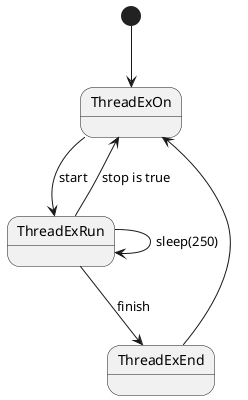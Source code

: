 @startuml

[*] --> ThreadExOn

ThreadExOn --> ThreadExRun : start
ThreadExRun --> ThreadExEnd : finish
ThreadExRun --> ThreadExRun : sleep(250)

ThreadExRun --> ThreadExOn : stop is true
ThreadExEnd --> ThreadExOn

@enduml
